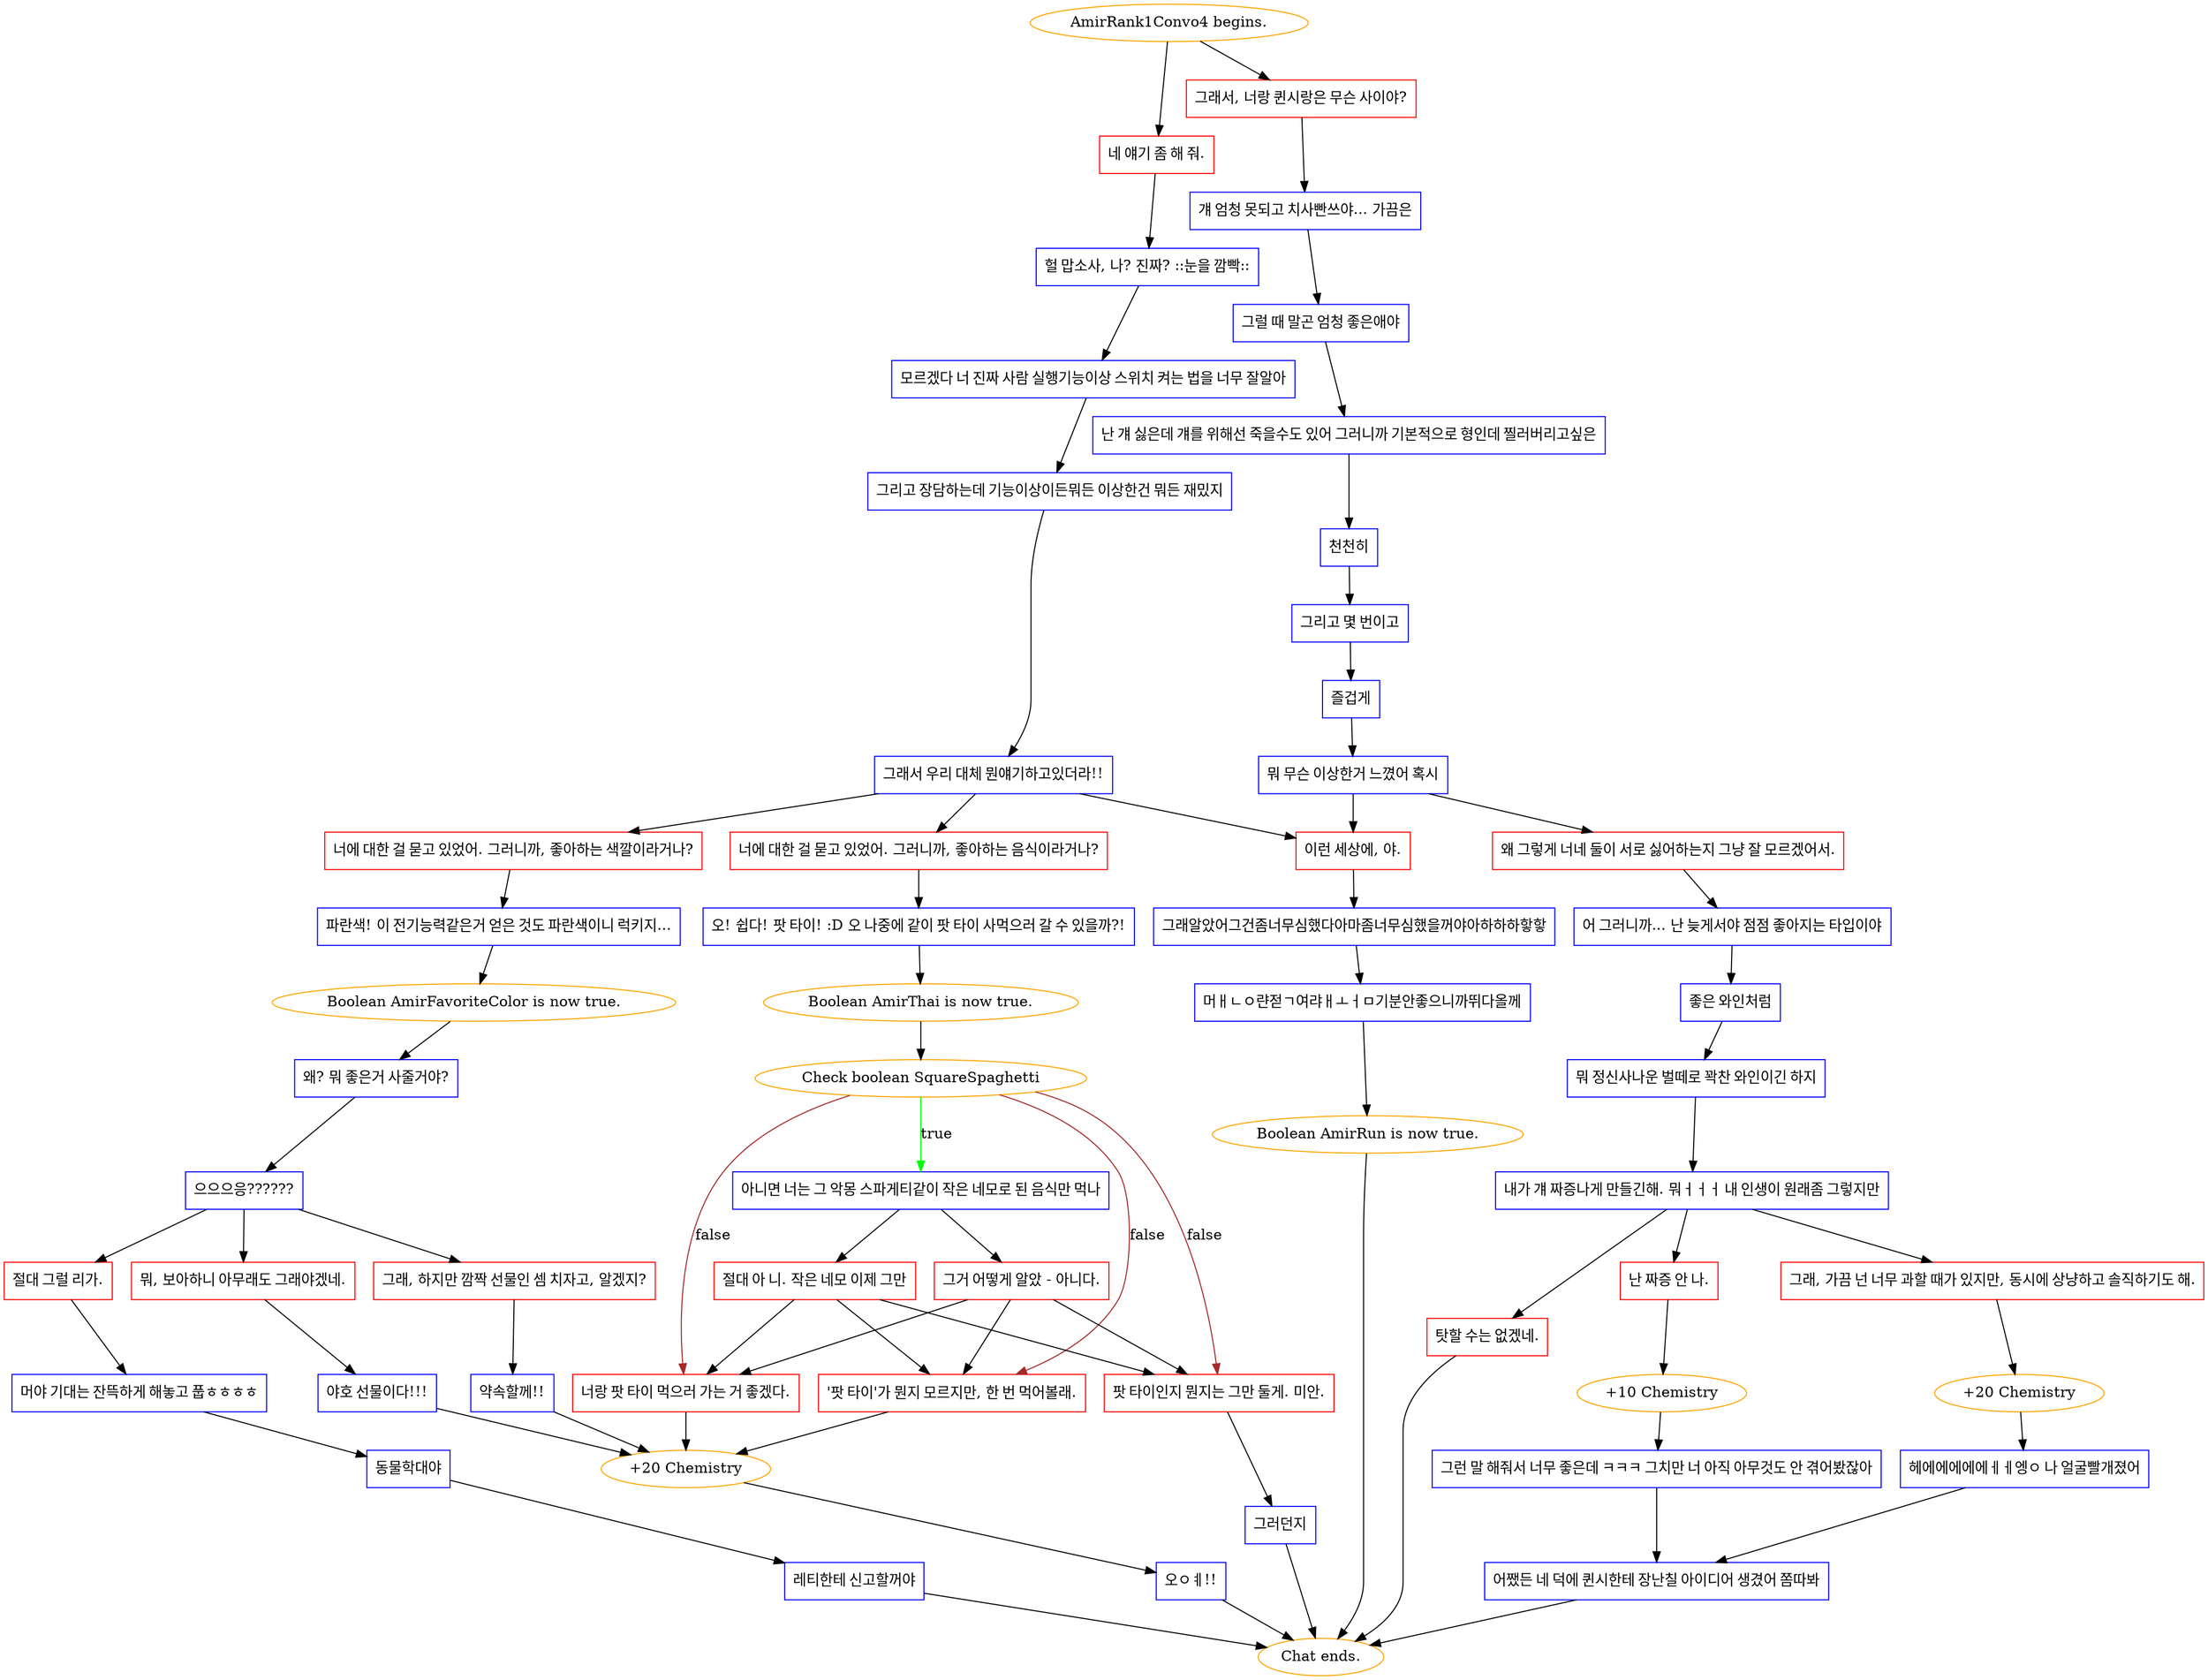 digraph {
	"AmirRank1Convo4 begins." [color=orange];
		"AmirRank1Convo4 begins." -> j1401773427;
		"AmirRank1Convo4 begins." -> j3246745399;
	j1401773427 [label="그래서, 너랑 퀸시랑은 무슨 사이야?",shape=box,color=red];
		j1401773427 -> j103501907;
	j3246745399 [label="네 얘기 좀 해 줘.",shape=box,color=red];
		j3246745399 -> j3192314682;
	j103501907 [label="걔 엄청 못되고 치사빤쓰야... 가끔은",shape=box,color=blue];
		j103501907 -> j2830186459;
	j3192314682 [label="헐 맙소사, 나? 진짜? ::눈을 깜빡::",shape=box,color=blue];
		j3192314682 -> j3080640293;
	j2830186459 [label="그럴 때 말곤 엄청 좋은애야",shape=box,color=blue];
		j2830186459 -> j2783978216;
	j3080640293 [label="모르겠다 너 진짜 사람 실행기능이상 스위치 켜는 법을 너무 잘알아",shape=box,color=blue];
		j3080640293 -> j942170246;
	j2783978216 [label="난 걔 싫은데 걔를 위해선 죽을수도 있어 그러니까 기본적으로 형인데 찔러버리고싶은",shape=box,color=blue];
		j2783978216 -> j2738253365;
	j942170246 [label="그리고 장담하는데 기능이상이든뭐든 이상한건 뭐든 재밌지",shape=box,color=blue];
		j942170246 -> j342298999;
	j2738253365 [label="천천히",shape=box,color=blue];
		j2738253365 -> j3574718260;
	j342298999 [label="그래서 우리 대체 뭔얘기하고있더라!!",shape=box,color=blue];
		j342298999 -> j2662109247;
		j342298999 -> j4998760;
		j342298999 -> j3866895044;
	j3574718260 [label="그리고 몇 번이고",shape=box,color=blue];
		j3574718260 -> j2749074791;
	j2662109247 [label="이런 세상에, 야.",shape=box,color=red];
		j2662109247 -> j2911063842;
	j4998760 [label="너에 대한 걸 묻고 있었어. 그러니까, 좋아하는 음식이라거나?",shape=box,color=red];
		j4998760 -> j3925574275;
	j3866895044 [label="너에 대한 걸 묻고 있었어. 그러니까, 좋아하는 색깔이라거나?",shape=box,color=red];
		j3866895044 -> j1508020006;
	j2749074791 [label="즐겁게",shape=box,color=blue];
		j2749074791 -> j361093592;
	j2911063842 [label="그래알았어그건좀너무심했다아마좀너무심했을꺼야아하하하핳핳",shape=box,color=blue];
		j2911063842 -> j3748130938;
	j3925574275 [label="오! 쉽다! 팟 타이! :D 오 나중에 같이 팟 타이 사먹으러 갈 수 있을까?!",shape=box,color=blue];
		j3925574275 -> j1051665310;
	j1508020006 [label="파란색! 이 전기능력같은거 얻은 것도 파란색이니 럭키지...",shape=box,color=blue];
		j1508020006 -> j876788198;
	j361093592 [label="뭐 무슨 이상한거 느꼈어 혹시",shape=box,color=blue];
		j361093592 -> j1785117250;
		j361093592 -> j2662109247;
	j3748130938 [label="머ㅐㄴㅇ랸젇ㄱ여랴ㅐㅗㅓㅁ기분안좋으니까뛰다올께",shape=box,color=blue];
		j3748130938 -> j1426220801;
	j1051665310 [label="Boolean AmirThai is now true.",color=orange];
		j1051665310 -> j1549996540;
	j876788198 [label="Boolean AmirFavoriteColor is now true.",color=orange];
		j876788198 -> j1780347420;
	j1785117250 [label="왜 그렇게 너네 둘이 서로 싫어하는지 그냥 잘 모르겠어서.",shape=box,color=red];
		j1785117250 -> j1946828460;
	j1426220801 [label="Boolean AmirRun is now true.",color=orange];
		j1426220801 -> "Chat ends.";
	j1549996540 [label="Check boolean SquareSpaghetti",color=orange];
		j1549996540 -> j2537695130 [label=true,color=green];
		j1549996540 -> j3887337060 [label=false,color=brown];
		j1549996540 -> j562785048 [label=false,color=brown];
		j1549996540 -> j3074963863 [label=false,color=brown];
	j1780347420 [label="왜? 뭐 좋은거 사줄거야?",shape=box,color=blue];
		j1780347420 -> j709660344;
	j1946828460 [label="어 그러니까... 난 늦게서야 점점 좋아지는 타입이야",shape=box,color=blue];
		j1946828460 -> j386547613;
	"Chat ends." [color=orange];
	j2537695130 [label="아니면 너는 그 악몽 스파게티같이 작은 네모로 된 음식만 먹나",shape=box,color=blue];
		j2537695130 -> j2587857171;
		j2537695130 -> j2541149080;
	j3887337060 [label="팟 타이인지 뭔지는 그만 둘게. 미안.",shape=box,color=red];
		j3887337060 -> j1888386235;
	j562785048 [label="'팟 타이'가 뭔지 모르지만, 한 번 먹어볼래.",shape=box,color=red];
		j562785048 -> j2600097029;
	j3074963863 [label="너랑 팟 타이 먹으러 가는 거 좋겠다.",shape=box,color=red];
		j3074963863 -> j2600097029;
	j709660344 [label="으으으응??????",shape=box,color=blue];
		j709660344 -> j168701834;
		j709660344 -> j967021751;
		j709660344 -> j3167780325;
	j386547613 [label="좋은 와인처럼",shape=box,color=blue];
		j386547613 -> j2425713412;
	j2587857171 [label="절대 아 니. 작은 네모 이제 그만",shape=box,color=red];
		j2587857171 -> j3887337060;
		j2587857171 -> j562785048;
		j2587857171 -> j3074963863;
	j2541149080 [label="그거 어떻게 알았 - 아니다.",shape=box,color=red];
		j2541149080 -> j3887337060;
		j2541149080 -> j562785048;
		j2541149080 -> j3074963863;
	j1888386235 [label="그러던지",shape=box,color=blue];
		j1888386235 -> "Chat ends.";
	j2600097029 [label="+20 Chemistry",color=orange];
		j2600097029 -> j2732464553;
	j168701834 [label="뭐, 보아하니 아무래도 그래야겠네.",shape=box,color=red];
		j168701834 -> j1975285662;
	j967021751 [label="그래, 하지만 깜짝 선물인 셈 치자고, 알겠지?",shape=box,color=red];
		j967021751 -> j2223927239;
	j3167780325 [label="절대 그럴 리가.",shape=box,color=red];
		j3167780325 -> j498799388;
	j2425713412 [label="뭐 정신사나운 벌떼로 꽉찬 와인이긴 하지",shape=box,color=blue];
		j2425713412 -> j639991495;
	j2732464553 [label="오ㅇㅖ!!",shape=box,color=blue];
		j2732464553 -> "Chat ends.";
	j1975285662 [label="야호 선물이다!!!",shape=box,color=blue];
		j1975285662 -> j2600097029;
	j2223927239 [label="약속할께!!",shape=box,color=blue];
		j2223927239 -> j2600097029;
	j498799388 [label="머야 기대는 잔뜩하게 해놓고 풉ㅎㅎㅎㅎ",shape=box,color=blue];
		j498799388 -> j1607290588;
	j639991495 [label="내가 걔 짜증나게 만들긴해. 뭐ㅓㅓㅓ 내 인생이 원래좀 그렇지만",shape=box,color=blue];
		j639991495 -> j2810602139;
		j639991495 -> j574501094;
		j639991495 -> j3967493053;
	j1607290588 [label="동물학대야",shape=box,color=blue];
		j1607290588 -> j2814550048;
	j2810602139 [label="그래, 가끔 넌 너무 과할 때가 있지만, 동시에 상냥하고 솔직하기도 해.",shape=box,color=red];
		j2810602139 -> j3697946678;
	j574501094 [label="난 짜증 안 나.",shape=box,color=red];
		j574501094 -> j2882542729;
	j3967493053 [label="탓할 수는 없겠네.",shape=box,color=red];
		j3967493053 -> "Chat ends.";
	j2814550048 [label="레티한테 신고할꺼야",shape=box,color=blue];
		j2814550048 -> "Chat ends.";
	j3697946678 [label="+20 Chemistry",color=orange];
		j3697946678 -> j2398105507;
	j2882542729 [label="+10 Chemistry",color=orange];
		j2882542729 -> j3826512289;
	j2398105507 [label="헤에에에에에ㅔㅔ엥ㅇ 나 얼굴빨개졌어",shape=box,color=blue];
		j2398105507 -> j1735741262;
	j3826512289 [label="그런 말 해줘서 너무 좋은데 ㅋㅋㅋ 그치만 너 아직 아무것도 안 겪어봤잖아",shape=box,color=blue];
		j3826512289 -> j1735741262;
	j1735741262 [label="어쨌든 네 덕에 퀸시한테 장난칠 아이디어 생겼어 쫌따봐",shape=box,color=blue];
		j1735741262 -> "Chat ends.";
}